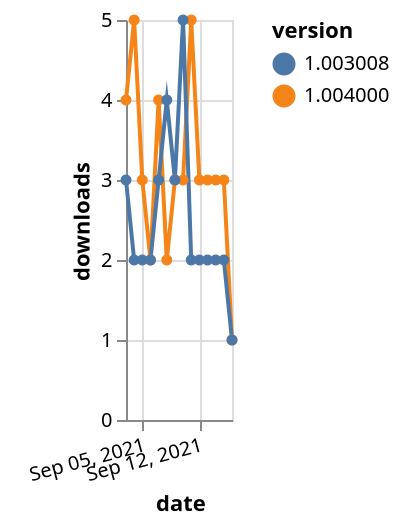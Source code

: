 {"$schema": "https://vega.github.io/schema/vega-lite/v5.json", "description": "A simple bar chart with embedded data.", "data": {"values": [{"date": "2021-09-03", "total": 2820, "delta": 4, "version": "1.004000"}, {"date": "2021-09-04", "total": 2825, "delta": 5, "version": "1.004000"}, {"date": "2021-09-05", "total": 2828, "delta": 3, "version": "1.004000"}, {"date": "2021-09-06", "total": 2830, "delta": 2, "version": "1.004000"}, {"date": "2021-09-07", "total": 2834, "delta": 4, "version": "1.004000"}, {"date": "2021-09-08", "total": 2836, "delta": 2, "version": "1.004000"}, {"date": "2021-09-09", "total": 2839, "delta": 3, "version": "1.004000"}, {"date": "2021-09-10", "total": 2842, "delta": 3, "version": "1.004000"}, {"date": "2021-09-11", "total": 2847, "delta": 5, "version": "1.004000"}, {"date": "2021-09-12", "total": 2850, "delta": 3, "version": "1.004000"}, {"date": "2021-09-13", "total": 2853, "delta": 3, "version": "1.004000"}, {"date": "2021-09-14", "total": 2856, "delta": 3, "version": "1.004000"}, {"date": "2021-09-15", "total": 2859, "delta": 3, "version": "1.004000"}, {"date": "2021-09-16", "total": 2860, "delta": 1, "version": "1.004000"}, {"date": "2021-09-03", "total": 3060, "delta": 3, "version": "1.003008"}, {"date": "2021-09-04", "total": 3062, "delta": 2, "version": "1.003008"}, {"date": "2021-09-05", "total": 3064, "delta": 2, "version": "1.003008"}, {"date": "2021-09-06", "total": 3066, "delta": 2, "version": "1.003008"}, {"date": "2021-09-07", "total": 3069, "delta": 3, "version": "1.003008"}, {"date": "2021-09-08", "total": 3073, "delta": 4, "version": "1.003008"}, {"date": "2021-09-09", "total": 3076, "delta": 3, "version": "1.003008"}, {"date": "2021-09-10", "total": 3081, "delta": 5, "version": "1.003008"}, {"date": "2021-09-11", "total": 3083, "delta": 2, "version": "1.003008"}, {"date": "2021-09-12", "total": 3085, "delta": 2, "version": "1.003008"}, {"date": "2021-09-13", "total": 3087, "delta": 2, "version": "1.003008"}, {"date": "2021-09-14", "total": 3089, "delta": 2, "version": "1.003008"}, {"date": "2021-09-15", "total": 3091, "delta": 2, "version": "1.003008"}, {"date": "2021-09-16", "total": 3092, "delta": 1, "version": "1.003008"}]}, "width": "container", "mark": {"type": "line", "point": {"filled": true}}, "encoding": {"x": {"field": "date", "type": "temporal", "timeUnit": "yearmonthdate", "title": "date", "axis": {"labelAngle": -15}}, "y": {"field": "delta", "type": "quantitative", "title": "downloads"}, "color": {"field": "version", "type": "nominal"}, "tooltip": {"field": "delta"}}}